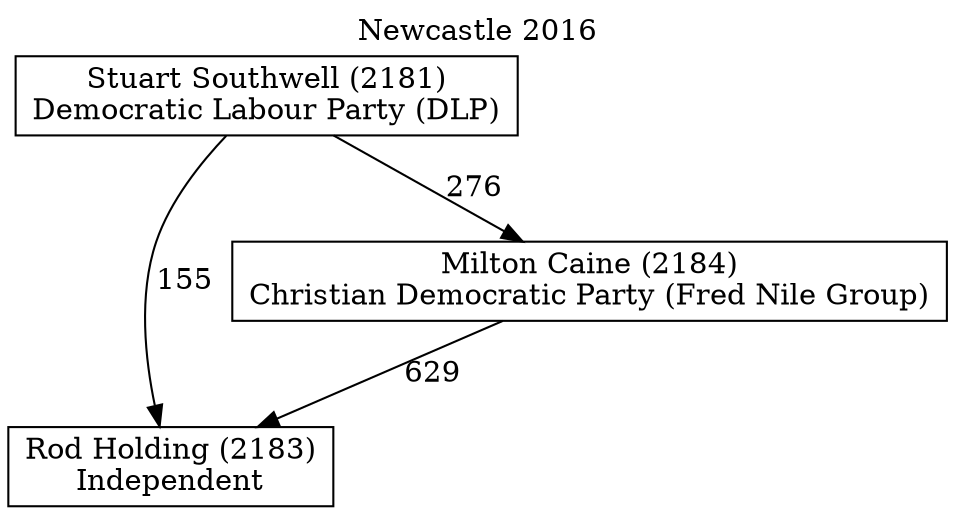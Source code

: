 // House preference flow
digraph "Rod Holding (2183)_Newcastle_2016" {
	graph [label="Newcastle 2016" labelloc=t mclimit=10]
	node [shape=box]
	"Stuart Southwell (2181)" [label="Stuart Southwell (2181)
Democratic Labour Party (DLP)"]
	"Rod Holding (2183)" [label="Rod Holding (2183)
Independent"]
	"Milton Caine (2184)" [label="Milton Caine (2184)
Christian Democratic Party (Fred Nile Group)"]
	"Stuart Southwell (2181)" -> "Rod Holding (2183)" [label=155]
	"Stuart Southwell (2181)" -> "Milton Caine (2184)" [label=276]
	"Milton Caine (2184)" -> "Rod Holding (2183)" [label=629]
}
